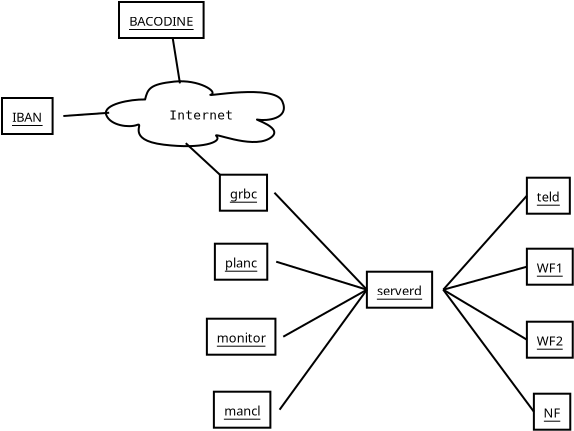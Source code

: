 <?xml version="1.0"?>
<diagram xmlns:dia="http://www.lysator.liu.se/~alla/dia/">
  <diagramdata>
    <attribute name="background">
      <color val="#ffffff"/>
    </attribute>
    <attribute name="paper">
      <composite type="paper">
        <attribute name="name">
          <string>#A4#</string>
        </attribute>
        <attribute name="tmargin">
          <real val="2.82"/>
        </attribute>
        <attribute name="bmargin">
          <real val="2.82"/>
        </attribute>
        <attribute name="lmargin">
          <real val="2.82"/>
        </attribute>
        <attribute name="rmargin">
          <real val="2.82"/>
        </attribute>
        <attribute name="is_portrait">
          <boolean val="true"/>
        </attribute>
        <attribute name="scaling">
          <real val="1"/>
        </attribute>
        <attribute name="fitto">
          <boolean val="false"/>
        </attribute>
      </composite>
    </attribute>
  </diagramdata>
  <layer name="Background" visible="true">
    <object type="UML - Object" version="0" id="O0">
      <attribute name="obj_pos">
        <point val="13.2,11.85"/>
      </attribute>
      <attribute name="obj_bb">
        <rectangle val="13.15,11.8;17.068,13.7"/>
      </attribute>
      <attribute name="elem_corner">
        <point val="13.2,11.85"/>
      </attribute>
      <attribute name="elem_width">
        <real val="3.818"/>
      </attribute>
      <attribute name="elem_height">
        <real val="1.8"/>
      </attribute>
      <attribute name="text">
        <composite type="text">
          <attribute name="string">
            <string>#serverd#</string>
          </attribute>
          <attribute name="font">
            <font name="Helvetica"/>
          </attribute>
          <attribute name="height">
            <real val="0.8"/>
          </attribute>
          <attribute name="pos">
            <point val="15.109,12.99"/>
          </attribute>
          <attribute name="color">
            <color val="#000000"/>
          </attribute>
          <attribute name="alignment">
            <enum val="1"/>
          </attribute>
        </composite>
      </attribute>
      <attribute name="stereotype">
        <string/>
      </attribute>
      <attribute name="exstate">
        <string/>
      </attribute>
      <attribute name="attrib">
        <composite type="text">
          <attribute name="string">
            <string>##</string>
          </attribute>
          <attribute name="font">
            <font name="Helvetica"/>
          </attribute>
          <attribute name="height">
            <real val="0.8"/>
          </attribute>
          <attribute name="pos">
            <point val="0,0"/>
          </attribute>
          <attribute name="color">
            <color val="#000000"/>
          </attribute>
          <attribute name="alignment">
            <enum val="0"/>
          </attribute>
        </composite>
      </attribute>
      <attribute name="is_active">
        <boolean val="false"/>
      </attribute>
      <attribute name="show_attribs">
        <boolean val="false"/>
      </attribute>
      <attribute name="multiple">
        <boolean val="false"/>
      </attribute>
    </object>
    <object type="UML - Object" version="0" id="O1">
      <attribute name="obj_pos">
        <point val="21.2,7.15"/>
      </attribute>
      <attribute name="obj_bb">
        <rectangle val="21.15,7.1;23.71,9"/>
      </attribute>
      <attribute name="elem_corner">
        <point val="21.2,7.15"/>
      </attribute>
      <attribute name="elem_width">
        <real val="2.46"/>
      </attribute>
      <attribute name="elem_height">
        <real val="1.8"/>
      </attribute>
      <attribute name="text">
        <composite type="text">
          <attribute name="string">
            <string>#teld#</string>
          </attribute>
          <attribute name="font">
            <font name="Helvetica"/>
          </attribute>
          <attribute name="height">
            <real val="0.8"/>
          </attribute>
          <attribute name="pos">
            <point val="22.43,8.29"/>
          </attribute>
          <attribute name="color">
            <color val="#000000"/>
          </attribute>
          <attribute name="alignment">
            <enum val="1"/>
          </attribute>
        </composite>
      </attribute>
      <attribute name="stereotype">
        <string/>
      </attribute>
      <attribute name="exstate">
        <string/>
      </attribute>
      <attribute name="attrib">
        <composite type="text">
          <attribute name="string">
            <string>##</string>
          </attribute>
          <attribute name="font">
            <font name="Helvetica"/>
          </attribute>
          <attribute name="height">
            <real val="0.8"/>
          </attribute>
          <attribute name="pos">
            <point val="0,0"/>
          </attribute>
          <attribute name="color">
            <color val="#000000"/>
          </attribute>
          <attribute name="alignment">
            <enum val="0"/>
          </attribute>
        </composite>
      </attribute>
      <attribute name="is_active">
        <boolean val="false"/>
      </attribute>
      <attribute name="show_attribs">
        <boolean val="false"/>
      </attribute>
      <attribute name="multiple">
        <boolean val="false"/>
      </attribute>
    </object>
    <object type="UML - Object" version="0" id="O2">
      <attribute name="obj_pos">
        <point val="21.2,10.7"/>
      </attribute>
      <attribute name="obj_bb">
        <rectangle val="21.15,10.65;24.123,12.55"/>
      </attribute>
      <attribute name="elem_corner">
        <point val="21.2,10.7"/>
      </attribute>
      <attribute name="elem_width">
        <real val="2.873"/>
      </attribute>
      <attribute name="elem_height">
        <real val="1.8"/>
      </attribute>
      <attribute name="text">
        <composite type="text">
          <attribute name="string">
            <string>#WF1#</string>
          </attribute>
          <attribute name="font">
            <font name="Helvetica"/>
          </attribute>
          <attribute name="height">
            <real val="0.8"/>
          </attribute>
          <attribute name="pos">
            <point val="22.636,11.84"/>
          </attribute>
          <attribute name="color">
            <color val="#000000"/>
          </attribute>
          <attribute name="alignment">
            <enum val="1"/>
          </attribute>
        </composite>
      </attribute>
      <attribute name="stereotype">
        <string/>
      </attribute>
      <attribute name="exstate">
        <string/>
      </attribute>
      <attribute name="attrib">
        <composite type="text">
          <attribute name="string">
            <string>##</string>
          </attribute>
          <attribute name="font">
            <font name="Helvetica"/>
          </attribute>
          <attribute name="height">
            <real val="0.8"/>
          </attribute>
          <attribute name="pos">
            <point val="0,0"/>
          </attribute>
          <attribute name="color">
            <color val="#000000"/>
          </attribute>
          <attribute name="alignment">
            <enum val="0"/>
          </attribute>
        </composite>
      </attribute>
      <attribute name="is_active">
        <boolean val="false"/>
      </attribute>
      <attribute name="show_attribs">
        <boolean val="false"/>
      </attribute>
      <attribute name="multiple">
        <boolean val="false"/>
      </attribute>
    </object>
    <object type="UML - Object" version="0" id="O3">
      <attribute name="obj_pos">
        <point val="21.2,14.35"/>
      </attribute>
      <attribute name="obj_bb">
        <rectangle val="21.15,14.3;24.123,16.2"/>
      </attribute>
      <attribute name="elem_corner">
        <point val="21.2,14.35"/>
      </attribute>
      <attribute name="elem_width">
        <real val="2.873"/>
      </attribute>
      <attribute name="elem_height">
        <real val="1.8"/>
      </attribute>
      <attribute name="text">
        <composite type="text">
          <attribute name="string">
            <string>#WF2#</string>
          </attribute>
          <attribute name="font">
            <font name="Helvetica"/>
          </attribute>
          <attribute name="height">
            <real val="0.8"/>
          </attribute>
          <attribute name="pos">
            <point val="22.636,15.49"/>
          </attribute>
          <attribute name="color">
            <color val="#000000"/>
          </attribute>
          <attribute name="alignment">
            <enum val="1"/>
          </attribute>
        </composite>
      </attribute>
      <attribute name="stereotype">
        <string/>
      </attribute>
      <attribute name="exstate">
        <string/>
      </attribute>
      <attribute name="attrib">
        <composite type="text">
          <attribute name="string">
            <string>##</string>
          </attribute>
          <attribute name="font">
            <font name="Helvetica"/>
          </attribute>
          <attribute name="height">
            <real val="0.8"/>
          </attribute>
          <attribute name="pos">
            <point val="0,0"/>
          </attribute>
          <attribute name="color">
            <color val="#000000"/>
          </attribute>
          <attribute name="alignment">
            <enum val="0"/>
          </attribute>
        </composite>
      </attribute>
      <attribute name="is_active">
        <boolean val="false"/>
      </attribute>
      <attribute name="show_attribs">
        <boolean val="false"/>
      </attribute>
      <attribute name="multiple">
        <boolean val="false"/>
      </attribute>
    </object>
    <object type="UML - Object" version="0" id="O4">
      <attribute name="obj_pos">
        <point val="21.55,17.95"/>
      </attribute>
      <attribute name="obj_bb">
        <rectangle val="21.5,17.9;23.867,19.8"/>
      </attribute>
      <attribute name="elem_corner">
        <point val="21.55,17.95"/>
      </attribute>
      <attribute name="elem_width">
        <real val="2.267"/>
      </attribute>
      <attribute name="elem_height">
        <real val="1.8"/>
      </attribute>
      <attribute name="text">
        <composite type="text">
          <attribute name="string">
            <string>#NF#</string>
          </attribute>
          <attribute name="font">
            <font name="Helvetica"/>
          </attribute>
          <attribute name="height">
            <real val="0.8"/>
          </attribute>
          <attribute name="pos">
            <point val="22.683,19.09"/>
          </attribute>
          <attribute name="color">
            <color val="#000000"/>
          </attribute>
          <attribute name="alignment">
            <enum val="1"/>
          </attribute>
        </composite>
      </attribute>
      <attribute name="stereotype">
        <string/>
      </attribute>
      <attribute name="exstate">
        <string/>
      </attribute>
      <attribute name="attrib">
        <composite type="text">
          <attribute name="string">
            <string>##</string>
          </attribute>
          <attribute name="font">
            <font name="Helvetica"/>
          </attribute>
          <attribute name="height">
            <real val="0.8"/>
          </attribute>
          <attribute name="pos">
            <point val="0,0"/>
          </attribute>
          <attribute name="color">
            <color val="#000000"/>
          </attribute>
          <attribute name="alignment">
            <enum val="0"/>
          </attribute>
        </composite>
      </attribute>
      <attribute name="is_active">
        <boolean val="false"/>
      </attribute>
      <attribute name="show_attribs">
        <boolean val="false"/>
      </attribute>
      <attribute name="multiple">
        <boolean val="false"/>
      </attribute>
    </object>
    <object type="UML - Object" version="0" id="O5">
      <attribute name="obj_pos">
        <point val="5.85,7"/>
      </attribute>
      <attribute name="obj_bb">
        <rectangle val="5.8,6.95;8.627,8.85"/>
      </attribute>
      <attribute name="elem_corner">
        <point val="5.85,7"/>
      </attribute>
      <attribute name="elem_width">
        <real val="2.727"/>
      </attribute>
      <attribute name="elem_height">
        <real val="1.8"/>
      </attribute>
      <attribute name="text">
        <composite type="text">
          <attribute name="string">
            <string>#grbc#</string>
          </attribute>
          <attribute name="font">
            <font name="Helvetica"/>
          </attribute>
          <attribute name="height">
            <real val="0.8"/>
          </attribute>
          <attribute name="pos">
            <point val="7.214,8.14"/>
          </attribute>
          <attribute name="color">
            <color val="#000000"/>
          </attribute>
          <attribute name="alignment">
            <enum val="1"/>
          </attribute>
        </composite>
      </attribute>
      <attribute name="stereotype">
        <string/>
      </attribute>
      <attribute name="exstate">
        <string/>
      </attribute>
      <attribute name="attrib">
        <composite type="text">
          <attribute name="string">
            <string>##</string>
          </attribute>
          <attribute name="font">
            <font name="Helvetica"/>
          </attribute>
          <attribute name="height">
            <real val="0.8"/>
          </attribute>
          <attribute name="pos">
            <point val="0,0"/>
          </attribute>
          <attribute name="color">
            <color val="#000000"/>
          </attribute>
          <attribute name="alignment">
            <enum val="0"/>
          </attribute>
        </composite>
      </attribute>
      <attribute name="is_active">
        <boolean val="false"/>
      </attribute>
      <attribute name="show_attribs">
        <boolean val="false"/>
      </attribute>
      <attribute name="multiple">
        <boolean val="false"/>
      </attribute>
    </object>
    <object type="UML - Object" version="0" id="O6">
      <attribute name="obj_pos">
        <point val="5.6,10.45"/>
      </attribute>
      <attribute name="obj_bb">
        <rectangle val="5.55,10.4;8.716,12.3"/>
      </attribute>
      <attribute name="elem_corner">
        <point val="5.6,10.45"/>
      </attribute>
      <attribute name="elem_width">
        <real val="3.066"/>
      </attribute>
      <attribute name="elem_height">
        <real val="1.8"/>
      </attribute>
      <attribute name="text">
        <composite type="text">
          <attribute name="string">
            <string>#planc#</string>
          </attribute>
          <attribute name="font">
            <font name="Helvetica"/>
          </attribute>
          <attribute name="height">
            <real val="0.8"/>
          </attribute>
          <attribute name="pos">
            <point val="7.133,11.59"/>
          </attribute>
          <attribute name="color">
            <color val="#000000"/>
          </attribute>
          <attribute name="alignment">
            <enum val="1"/>
          </attribute>
        </composite>
      </attribute>
      <attribute name="stereotype">
        <string/>
      </attribute>
      <attribute name="exstate">
        <string/>
      </attribute>
      <attribute name="attrib">
        <composite type="text">
          <attribute name="string">
            <string>##</string>
          </attribute>
          <attribute name="font">
            <font name="Helvetica"/>
          </attribute>
          <attribute name="height">
            <real val="0.8"/>
          </attribute>
          <attribute name="pos">
            <point val="0,0"/>
          </attribute>
          <attribute name="color">
            <color val="#000000"/>
          </attribute>
          <attribute name="alignment">
            <enum val="0"/>
          </attribute>
        </composite>
      </attribute>
      <attribute name="is_active">
        <boolean val="false"/>
      </attribute>
      <attribute name="show_attribs">
        <boolean val="false"/>
      </attribute>
      <attribute name="multiple">
        <boolean val="false"/>
      </attribute>
    </object>
    <object type="UML - Object" version="0" id="O7">
      <attribute name="obj_pos">
        <point val="5.2,14.2"/>
      </attribute>
      <attribute name="obj_bb">
        <rectangle val="5.15,14.15;9.068,16.05"/>
      </attribute>
      <attribute name="elem_corner">
        <point val="5.2,14.2"/>
      </attribute>
      <attribute name="elem_width">
        <real val="3.818"/>
      </attribute>
      <attribute name="elem_height">
        <real val="1.8"/>
      </attribute>
      <attribute name="text">
        <composite type="text">
          <attribute name="string">
            <string>#monitor#</string>
          </attribute>
          <attribute name="font">
            <font name="Helvetica"/>
          </attribute>
          <attribute name="height">
            <real val="0.8"/>
          </attribute>
          <attribute name="pos">
            <point val="7.109,15.34"/>
          </attribute>
          <attribute name="color">
            <color val="#000000"/>
          </attribute>
          <attribute name="alignment">
            <enum val="1"/>
          </attribute>
        </composite>
      </attribute>
      <attribute name="stereotype">
        <string/>
      </attribute>
      <attribute name="exstate">
        <string/>
      </attribute>
      <attribute name="attrib">
        <composite type="text">
          <attribute name="string">
            <string>##</string>
          </attribute>
          <attribute name="font">
            <font name="Helvetica"/>
          </attribute>
          <attribute name="height">
            <real val="0.8"/>
          </attribute>
          <attribute name="pos">
            <point val="0,0"/>
          </attribute>
          <attribute name="color">
            <color val="#000000"/>
          </attribute>
          <attribute name="alignment">
            <enum val="0"/>
          </attribute>
        </composite>
      </attribute>
      <attribute name="is_active">
        <boolean val="false"/>
      </attribute>
      <attribute name="show_attribs">
        <boolean val="false"/>
      </attribute>
      <attribute name="multiple">
        <boolean val="false"/>
      </attribute>
    </object>
    <object type="UML - Object" version="0" id="O8">
      <attribute name="obj_pos">
        <point val="5.55,17.85"/>
      </attribute>
      <attribute name="obj_bb">
        <rectangle val="5.5,17.8;8.885,19.7"/>
      </attribute>
      <attribute name="elem_corner">
        <point val="5.55,17.85"/>
      </attribute>
      <attribute name="elem_width">
        <real val="3.285"/>
      </attribute>
      <attribute name="elem_height">
        <real val="1.8"/>
      </attribute>
      <attribute name="text">
        <composite type="text">
          <attribute name="string">
            <string>#mancl#</string>
          </attribute>
          <attribute name="font">
            <font name="Helvetica"/>
          </attribute>
          <attribute name="height">
            <real val="0.8"/>
          </attribute>
          <attribute name="pos">
            <point val="7.192,18.99"/>
          </attribute>
          <attribute name="color">
            <color val="#000000"/>
          </attribute>
          <attribute name="alignment">
            <enum val="1"/>
          </attribute>
        </composite>
      </attribute>
      <attribute name="stereotype">
        <string/>
      </attribute>
      <attribute name="exstate">
        <string/>
      </attribute>
      <attribute name="attrib">
        <composite type="text">
          <attribute name="string">
            <string>##</string>
          </attribute>
          <attribute name="font">
            <font name="Helvetica"/>
          </attribute>
          <attribute name="height">
            <real val="0.8"/>
          </attribute>
          <attribute name="pos">
            <point val="0,0"/>
          </attribute>
          <attribute name="color">
            <color val="#000000"/>
          </attribute>
          <attribute name="alignment">
            <enum val="0"/>
          </attribute>
        </composite>
      </attribute>
      <attribute name="is_active">
        <boolean val="false"/>
      </attribute>
      <attribute name="show_attribs">
        <boolean val="false"/>
      </attribute>
      <attribute name="multiple">
        <boolean val="false"/>
      </attribute>
    </object>
    <object type="Network - Cloud" version="0" id="O9">
      <attribute name="obj_pos">
        <point val="0.149,2.328"/>
      </attribute>
      <attribute name="obj_bb">
        <rectangle val="0.099,2.278;9.101,5.622"/>
      </attribute>
      <attribute name="elem_corner">
        <point val="0.149,2.328"/>
      </attribute>
      <attribute name="elem_width">
        <real val="8.902"/>
      </attribute>
      <attribute name="elem_height">
        <real val="3.245"/>
      </attribute>
      <attribute name="show_background">
        <boolean val="true"/>
      </attribute>
      <attribute name="flip_horizontal">
        <boolean val="false"/>
      </attribute>
      <attribute name="flip_vertical">
        <boolean val="false"/>
      </attribute>
      <attribute name="padding">
        <real val="0.354"/>
      </attribute>
      <attribute name="text">
        <composite type="text">
          <attribute name="string">
            <string>#Internet#</string>
          </attribute>
          <attribute name="font">
            <font name="Courier"/>
          </attribute>
          <attribute name="height">
            <real val="0.8"/>
          </attribute>
          <attribute name="pos">
            <point val="4.839,4.242"/>
          </attribute>
          <attribute name="color">
            <color val="#000000"/>
          </attribute>
          <attribute name="alignment">
            <enum val="1"/>
          </attribute>
        </composite>
      </attribute>
    </object>
    <object type="Standard - Line" version="0" id="O10">
      <attribute name="obj_pos">
        <point val="5.85,7"/>
      </attribute>
      <attribute name="obj_bb">
        <rectangle val="4.094,5.374;5.9,7.05"/>
      </attribute>
      <attribute name="conn_endpoints">
        <point val="5.85,7"/>
        <point val="4.144,5.424"/>
      </attribute>
      <attribute name="numcp">
        <int val="1"/>
      </attribute>
      <connections>
        <connection handle="0" to="O5" connection="0"/>
        <connection handle="1" to="O9" connection="1"/>
      </connections>
    </object>
    <object type="UML - Object" version="0" id="O11">
      <attribute name="obj_pos">
        <point val="0.806,-1.635"/>
      </attribute>
      <attribute name="obj_bb">
        <rectangle val="0.756,-1.685;6.226,0.215"/>
      </attribute>
      <attribute name="elem_corner">
        <point val="0.806,-1.635"/>
      </attribute>
      <attribute name="elem_width">
        <real val="5.369"/>
      </attribute>
      <attribute name="elem_height">
        <real val="1.8"/>
      </attribute>
      <attribute name="text">
        <composite type="text">
          <attribute name="string">
            <string>#BACODINE#</string>
          </attribute>
          <attribute name="font">
            <font name="Helvetica"/>
          </attribute>
          <attribute name="height">
            <real val="0.8"/>
          </attribute>
          <attribute name="pos">
            <point val="3.491,-0.495"/>
          </attribute>
          <attribute name="color">
            <color val="#000000"/>
          </attribute>
          <attribute name="alignment">
            <enum val="1"/>
          </attribute>
        </composite>
      </attribute>
      <attribute name="stereotype">
        <string/>
      </attribute>
      <attribute name="exstate">
        <string/>
      </attribute>
      <attribute name="attrib">
        <composite type="text">
          <attribute name="string">
            <string>##</string>
          </attribute>
          <attribute name="font">
            <font name="Helvetica"/>
          </attribute>
          <attribute name="height">
            <real val="0.8"/>
          </attribute>
          <attribute name="pos">
            <point val="0,0"/>
          </attribute>
          <attribute name="color">
            <color val="#000000"/>
          </attribute>
          <attribute name="alignment">
            <enum val="0"/>
          </attribute>
        </composite>
      </attribute>
      <attribute name="is_active">
        <boolean val="false"/>
      </attribute>
      <attribute name="show_attribs">
        <boolean val="false"/>
      </attribute>
      <attribute name="multiple">
        <boolean val="false"/>
      </attribute>
    </object>
    <object type="UML - Object" version="0" id="O12">
      <attribute name="obj_pos">
        <point val="-5.044,3.165"/>
      </attribute>
      <attribute name="obj_bb">
        <rectangle val="-5.094,3.115;-1.927,5.015"/>
      </attribute>
      <attribute name="elem_corner">
        <point val="-5.044,3.165"/>
      </attribute>
      <attribute name="elem_width">
        <real val="3.066"/>
      </attribute>
      <attribute name="elem_height">
        <real val="1.8"/>
      </attribute>
      <attribute name="text">
        <composite type="text">
          <attribute name="string">
            <string>#IBAN#</string>
          </attribute>
          <attribute name="font">
            <font name="Helvetica"/>
          </attribute>
          <attribute name="height">
            <real val="0.8"/>
          </attribute>
          <attribute name="pos">
            <point val="-3.51,4.305"/>
          </attribute>
          <attribute name="color">
            <color val="#000000"/>
          </attribute>
          <attribute name="alignment">
            <enum val="1"/>
          </attribute>
        </composite>
      </attribute>
      <attribute name="stereotype">
        <string/>
      </attribute>
      <attribute name="exstate">
        <string/>
      </attribute>
      <attribute name="attrib">
        <composite type="text">
          <attribute name="string">
            <string>##</string>
          </attribute>
          <attribute name="font">
            <font name="Helvetica"/>
          </attribute>
          <attribute name="height">
            <real val="0.8"/>
          </attribute>
          <attribute name="pos">
            <point val="0,0"/>
          </attribute>
          <attribute name="color">
            <color val="#000000"/>
          </attribute>
          <attribute name="alignment">
            <enum val="0"/>
          </attribute>
        </composite>
      </attribute>
      <attribute name="is_active">
        <boolean val="false"/>
      </attribute>
      <attribute name="show_attribs">
        <boolean val="false"/>
      </attribute>
      <attribute name="multiple">
        <boolean val="false"/>
      </attribute>
    </object>
    <object type="Standard - Line" version="0" id="O13">
      <attribute name="obj_pos">
        <point val="3.853,2.433"/>
      </attribute>
      <attribute name="obj_bb">
        <rectangle val="3.441,0.115;3.903,2.483"/>
      </attribute>
      <attribute name="conn_endpoints">
        <point val="3.853,2.433"/>
        <point val="3.491,0.165"/>
      </attribute>
      <attribute name="numcp">
        <int val="1"/>
      </attribute>
      <connections>
        <connection handle="0" to="O9" connection="3"/>
        <connection handle="1" to="O11" connection="6"/>
      </connections>
    </object>
    <object type="Standard - Line" version="0" id="O14">
      <attribute name="obj_pos">
        <point val="0.315,3.902"/>
      </attribute>
      <attribute name="obj_bb">
        <rectangle val="-2.027,3.852;0.365,4.115"/>
      </attribute>
      <attribute name="conn_endpoints">
        <point val="0.315,3.902"/>
        <point val="-1.977,4.065"/>
      </attribute>
      <attribute name="numcp">
        <int val="1"/>
      </attribute>
      <connections>
        <connection handle="0" to="O9" connection="0"/>
        <connection handle="1" to="O12" connection="4"/>
      </connections>
    </object>
    <object type="Standard - Line" version="0" id="O15">
      <attribute name="obj_pos">
        <point val="8.577,7.9"/>
      </attribute>
      <attribute name="obj_bb">
        <rectangle val="8.527,7.85;13.25,12.8"/>
      </attribute>
      <attribute name="conn_endpoints">
        <point val="8.577,7.9"/>
        <point val="13.2,12.75"/>
      </attribute>
      <attribute name="numcp">
        <int val="1"/>
      </attribute>
      <connections>
        <connection handle="0" to="O5" connection="4"/>
        <connection handle="1" to="O0" connection="3"/>
      </connections>
    </object>
    <object type="Standard - Line" version="0" id="O16">
      <attribute name="obj_pos">
        <point val="8.666,11.35"/>
      </attribute>
      <attribute name="obj_bb">
        <rectangle val="8.616,11.3;13.25,12.8"/>
      </attribute>
      <attribute name="conn_endpoints">
        <point val="8.666,11.35"/>
        <point val="13.2,12.75"/>
      </attribute>
      <attribute name="numcp">
        <int val="1"/>
      </attribute>
      <connections>
        <connection handle="0" to="O6" connection="4"/>
        <connection handle="1" to="O0" connection="3"/>
      </connections>
    </object>
    <object type="Standard - Line" version="0" id="O17">
      <attribute name="obj_pos">
        <point val="13.2,12.75"/>
      </attribute>
      <attribute name="obj_bb">
        <rectangle val="8.968,12.7;13.25,15.15"/>
      </attribute>
      <attribute name="conn_endpoints">
        <point val="13.2,12.75"/>
        <point val="9.018,15.1"/>
      </attribute>
      <attribute name="numcp">
        <int val="1"/>
      </attribute>
      <connections>
        <connection handle="0" to="O0" connection="3"/>
        <connection handle="1" to="O7" connection="4"/>
      </connections>
    </object>
    <object type="Standard - Line" version="0" id="O18">
      <attribute name="obj_pos">
        <point val="13.2,12.75"/>
      </attribute>
      <attribute name="obj_bb">
        <rectangle val="8.785,12.7;13.25,18.8"/>
      </attribute>
      <attribute name="conn_endpoints">
        <point val="13.2,12.75"/>
        <point val="8.835,18.75"/>
      </attribute>
      <attribute name="numcp">
        <int val="1"/>
      </attribute>
      <connections>
        <connection handle="0" to="O0" connection="3"/>
        <connection handle="1" to="O8" connection="4"/>
      </connections>
    </object>
    <object type="Standard - Line" version="0" id="O19">
      <attribute name="obj_pos">
        <point val="21.2,8.05"/>
      </attribute>
      <attribute name="obj_bb">
        <rectangle val="16.968,8;21.25,12.8"/>
      </attribute>
      <attribute name="conn_endpoints">
        <point val="21.2,8.05"/>
        <point val="17.018,12.75"/>
      </attribute>
      <attribute name="numcp">
        <int val="1"/>
      </attribute>
      <connections>
        <connection handle="0" to="O1" connection="3"/>
        <connection handle="1" to="O0" connection="4"/>
      </connections>
    </object>
    <object type="Standard - Line" version="0" id="O20">
      <attribute name="obj_pos">
        <point val="21.2,11.6"/>
      </attribute>
      <attribute name="obj_bb">
        <rectangle val="16.968,11.55;21.25,12.8"/>
      </attribute>
      <attribute name="conn_endpoints">
        <point val="21.2,11.6"/>
        <point val="17.018,12.75"/>
      </attribute>
      <attribute name="numcp">
        <int val="1"/>
      </attribute>
      <connections>
        <connection handle="0" to="O2" connection="3"/>
        <connection handle="1" to="O0" connection="4"/>
      </connections>
    </object>
    <object type="Standard - Line" version="0" id="O21">
      <attribute name="obj_pos">
        <point val="21.2,15.25"/>
      </attribute>
      <attribute name="obj_bb">
        <rectangle val="16.968,12.7;21.25,15.3"/>
      </attribute>
      <attribute name="conn_endpoints">
        <point val="21.2,15.25"/>
        <point val="17.018,12.75"/>
      </attribute>
      <attribute name="numcp">
        <int val="1"/>
      </attribute>
      <connections>
        <connection handle="0" to="O3" connection="3"/>
        <connection handle="1" to="O0" connection="4"/>
      </connections>
    </object>
    <object type="Standard - Line" version="0" id="O22">
      <attribute name="obj_pos">
        <point val="21.55,18.85"/>
      </attribute>
      <attribute name="obj_bb">
        <rectangle val="16.968,12.7;21.6,18.9"/>
      </attribute>
      <attribute name="conn_endpoints">
        <point val="21.55,18.85"/>
        <point val="17.018,12.75"/>
      </attribute>
      <attribute name="numcp">
        <int val="1"/>
      </attribute>
      <connections>
        <connection handle="0" to="O4" connection="3"/>
        <connection handle="1" to="O0" connection="4"/>
      </connections>
    </object>
  </layer>
</diagram>
